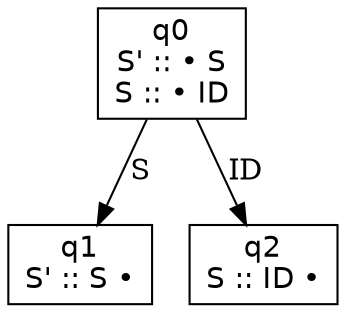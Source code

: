 digraph d {
    node [shape=rectangle,fontname=Helvetica];
    q0 [label="q0\nS' :: • S\nS :: • ID\n"];
    q1 [label="q1\nS' :: S •\n"];
    q2 [label="q2\nS :: ID •\n"];
    q0 -> q1 [label="S"];
    q0 -> q2 [label="ID"];
}

